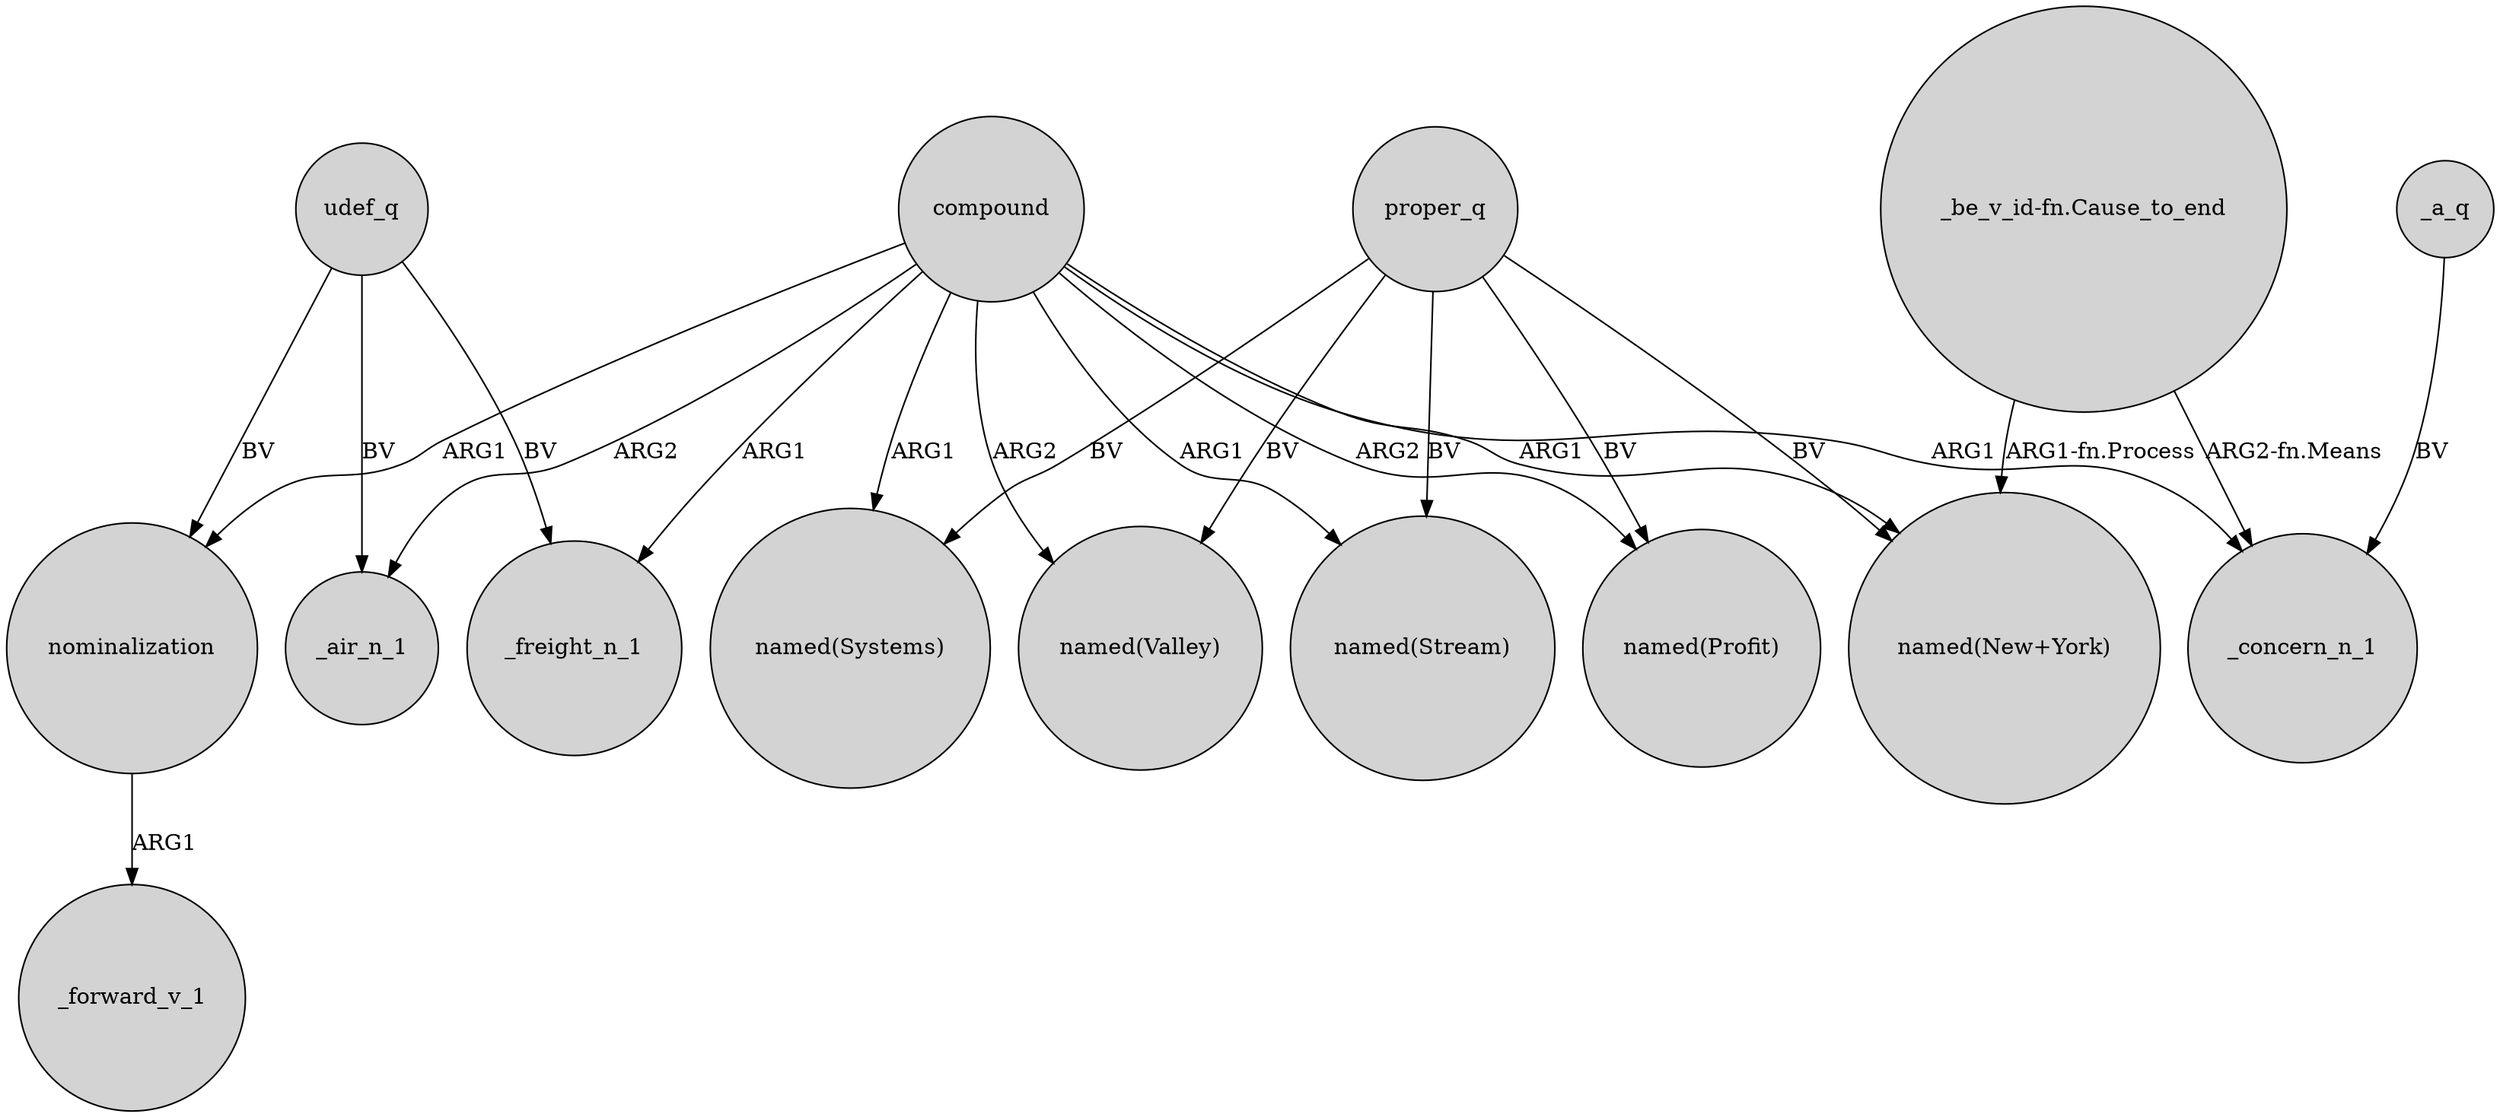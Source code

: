 digraph {
	node [shape=circle style=filled]
	proper_q -> "named(Valley)" [label=BV]
	compound -> "named(Valley)" [label=ARG2]
	nominalization -> _forward_v_1 [label=ARG1]
	compound -> _air_n_1 [label=ARG2]
	udef_q -> _air_n_1 [label=BV]
	"_be_v_id-fn.Cause_to_end" -> "named(New+York)" [label="ARG1-fn.Process"]
	udef_q -> nominalization [label=BV]
	"_be_v_id-fn.Cause_to_end" -> _concern_n_1 [label="ARG2-fn.Means"]
	proper_q -> "named(New+York)" [label=BV]
	compound -> nominalization [label=ARG1]
	proper_q -> "named(Systems)" [label=BV]
	_a_q -> _concern_n_1 [label=BV]
	compound -> "named(Systems)" [label=ARG1]
	udef_q -> _freight_n_1 [label=BV]
	proper_q -> "named(Stream)" [label=BV]
	compound -> _concern_n_1 [label=ARG1]
	compound -> "named(New+York)" [label=ARG1]
	compound -> "named(Profit)" [label=ARG2]
	proper_q -> "named(Profit)" [label=BV]
	compound -> _freight_n_1 [label=ARG1]
	compound -> "named(Stream)" [label=ARG1]
}
